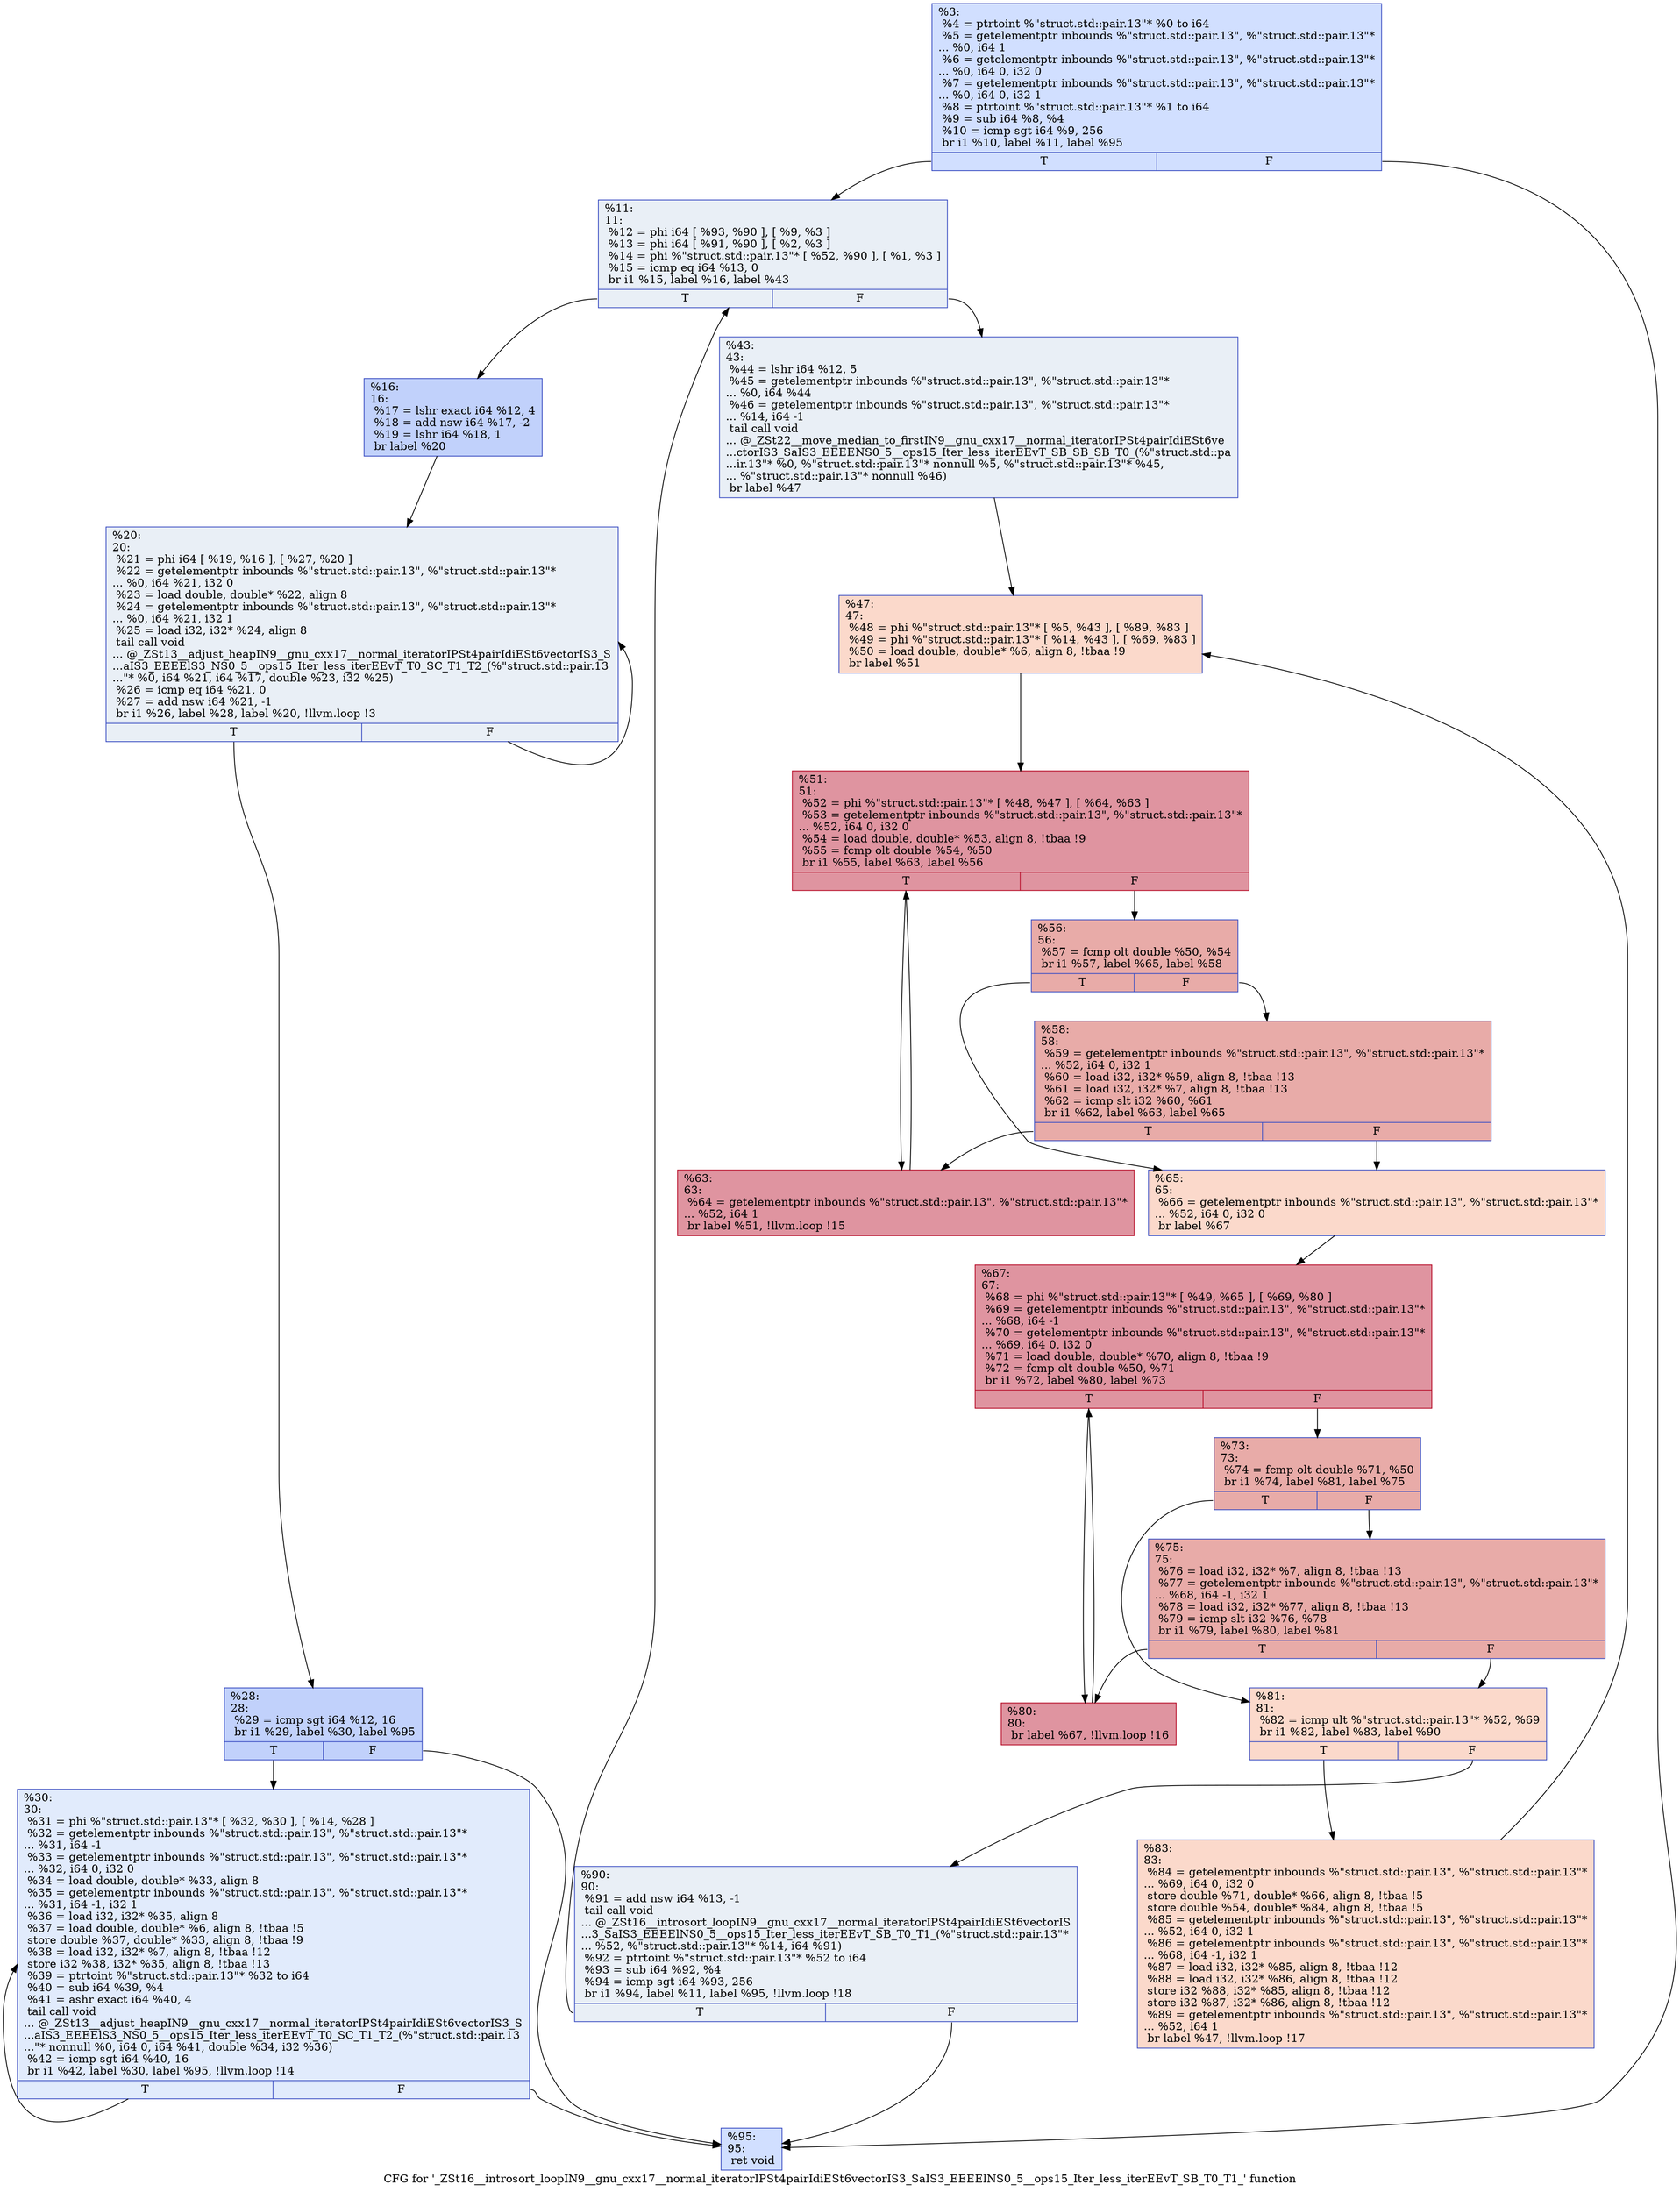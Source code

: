 digraph "CFG for '_ZSt16__introsort_loopIN9__gnu_cxx17__normal_iteratorIPSt4pairIdiESt6vectorIS3_SaIS3_EEEElNS0_5__ops15_Iter_less_iterEEvT_SB_T0_T1_' function" {
	label="CFG for '_ZSt16__introsort_loopIN9__gnu_cxx17__normal_iteratorIPSt4pairIdiESt6vectorIS3_SaIS3_EEEElNS0_5__ops15_Iter_less_iterEEvT_SB_T0_T1_' function";

	Node0x55e2c5d39950 [shape=record,color="#3d50c3ff", style=filled, fillcolor="#96b7ff70",label="{%3:\l  %4 = ptrtoint %\"struct.std::pair.13\"* %0 to i64\l  %5 = getelementptr inbounds %\"struct.std::pair.13\", %\"struct.std::pair.13\"*\l... %0, i64 1\l  %6 = getelementptr inbounds %\"struct.std::pair.13\", %\"struct.std::pair.13\"*\l... %0, i64 0, i32 0\l  %7 = getelementptr inbounds %\"struct.std::pair.13\", %\"struct.std::pair.13\"*\l... %0, i64 0, i32 1\l  %8 = ptrtoint %\"struct.std::pair.13\"* %1 to i64\l  %9 = sub i64 %8, %4\l  %10 = icmp sgt i64 %9, 256\l  br i1 %10, label %11, label %95\l|{<s0>T|<s1>F}}"];
	Node0x55e2c5d39950:s0 -> Node0x55e2c5d39a10;
	Node0x55e2c5d39950:s1 -> Node0x55e2c5d39cf0;
	Node0x55e2c5d39a10 [shape=record,color="#3d50c3ff", style=filled, fillcolor="#cedaeb70",label="{%11:\l11:                                               \l  %12 = phi i64 [ %93, %90 ], [ %9, %3 ]\l  %13 = phi i64 [ %91, %90 ], [ %2, %3 ]\l  %14 = phi %\"struct.std::pair.13\"* [ %52, %90 ], [ %1, %3 ]\l  %15 = icmp eq i64 %13, 0\l  br i1 %15, label %16, label %43\l|{<s0>T|<s1>F}}"];
	Node0x55e2c5d39a10:s0 -> Node0x55e2c5d3a0f0;
	Node0x55e2c5d39a10:s1 -> Node0x55e2c5d3a180;
	Node0x55e2c5d3a0f0 [shape=record,color="#3d50c3ff", style=filled, fillcolor="#7396f570",label="{%16:\l16:                                               \l  %17 = lshr exact i64 %12, 4\l  %18 = add nsw i64 %17, -2\l  %19 = lshr i64 %18, 1\l  br label %20\l}"];
	Node0x55e2c5d3a0f0 -> Node0x55e2c5d3a3e0;
	Node0x55e2c5d3a3e0 [shape=record,color="#3d50c3ff", style=filled, fillcolor="#cedaeb70",label="{%20:\l20:                                               \l  %21 = phi i64 [ %19, %16 ], [ %27, %20 ]\l  %22 = getelementptr inbounds %\"struct.std::pair.13\", %\"struct.std::pair.13\"*\l... %0, i64 %21, i32 0\l  %23 = load double, double* %22, align 8\l  %24 = getelementptr inbounds %\"struct.std::pair.13\", %\"struct.std::pair.13\"*\l... %0, i64 %21, i32 1\l  %25 = load i32, i32* %24, align 8\l  tail call void\l... @_ZSt13__adjust_heapIN9__gnu_cxx17__normal_iteratorIPSt4pairIdiESt6vectorIS3_S\l...aIS3_EEEElS3_NS0_5__ops15_Iter_less_iterEEvT_T0_SC_T1_T2_(%\"struct.std::pair.13\l...\"* %0, i64 %21, i64 %17, double %23, i32 %25)\l  %26 = icmp eq i64 %21, 0\l  %27 = add nsw i64 %21, -1\l  br i1 %26, label %28, label %20, !llvm.loop !3\l|{<s0>T|<s1>F}}"];
	Node0x55e2c5d3a3e0:s0 -> Node0x55e2c5d3ab60;
	Node0x55e2c5d3a3e0:s1 -> Node0x55e2c5d3a3e0;
	Node0x55e2c5d3ab60 [shape=record,color="#3d50c3ff", style=filled, fillcolor="#7396f570",label="{%28:\l28:                                               \l  %29 = icmp sgt i64 %12, 16\l  br i1 %29, label %30, label %95\l|{<s0>T|<s1>F}}"];
	Node0x55e2c5d3ab60:s0 -> Node0x55e2c5d3adf0;
	Node0x55e2c5d3ab60:s1 -> Node0x55e2c5d39cf0;
	Node0x55e2c5d3adf0 [shape=record,color="#3d50c3ff", style=filled, fillcolor="#bbd1f870",label="{%30:\l30:                                               \l  %31 = phi %\"struct.std::pair.13\"* [ %32, %30 ], [ %14, %28 ]\l  %32 = getelementptr inbounds %\"struct.std::pair.13\", %\"struct.std::pair.13\"*\l... %31, i64 -1\l  %33 = getelementptr inbounds %\"struct.std::pair.13\", %\"struct.std::pair.13\"*\l... %32, i64 0, i32 0\l  %34 = load double, double* %33, align 8\l  %35 = getelementptr inbounds %\"struct.std::pair.13\", %\"struct.std::pair.13\"*\l... %31, i64 -1, i32 1\l  %36 = load i32, i32* %35, align 8\l  %37 = load double, double* %6, align 8, !tbaa !5\l  store double %37, double* %33, align 8, !tbaa !9\l  %38 = load i32, i32* %7, align 8, !tbaa !12\l  store i32 %38, i32* %35, align 8, !tbaa !13\l  %39 = ptrtoint %\"struct.std::pair.13\"* %32 to i64\l  %40 = sub i64 %39, %4\l  %41 = ashr exact i64 %40, 4\l  tail call void\l... @_ZSt13__adjust_heapIN9__gnu_cxx17__normal_iteratorIPSt4pairIdiESt6vectorIS3_S\l...aIS3_EEEElS3_NS0_5__ops15_Iter_less_iterEEvT_T0_SC_T1_T2_(%\"struct.std::pair.13\l...\"* nonnull %0, i64 0, i64 %41, double %34, i32 %36)\l  %42 = icmp sgt i64 %40, 16\l  br i1 %42, label %30, label %95, !llvm.loop !14\l|{<s0>T|<s1>F}}"];
	Node0x55e2c5d3adf0:s0 -> Node0x55e2c5d3adf0;
	Node0x55e2c5d3adf0:s1 -> Node0x55e2c5d39cf0;
	Node0x55e2c5d3a180 [shape=record,color="#3d50c3ff", style=filled, fillcolor="#cedaeb70",label="{%43:\l43:                                               \l  %44 = lshr i64 %12, 5\l  %45 = getelementptr inbounds %\"struct.std::pair.13\", %\"struct.std::pair.13\"*\l... %0, i64 %44\l  %46 = getelementptr inbounds %\"struct.std::pair.13\", %\"struct.std::pair.13\"*\l... %14, i64 -1\l  tail call void\l... @_ZSt22__move_median_to_firstIN9__gnu_cxx17__normal_iteratorIPSt4pairIdiESt6ve\l...ctorIS3_SaIS3_EEEENS0_5__ops15_Iter_less_iterEEvT_SB_SB_SB_T0_(%\"struct.std::pa\l...ir.13\"* %0, %\"struct.std::pair.13\"* nonnull %5, %\"struct.std::pair.13\"* %45,\l... %\"struct.std::pair.13\"* nonnull %46)\l  br label %47\l}"];
	Node0x55e2c5d3a180 -> Node0x55e2c5d3bf30;
	Node0x55e2c5d3bf30 [shape=record,color="#3d50c3ff", style=filled, fillcolor="#f7a88970",label="{%47:\l47:                                               \l  %48 = phi %\"struct.std::pair.13\"* [ %5, %43 ], [ %89, %83 ]\l  %49 = phi %\"struct.std::pair.13\"* [ %14, %43 ], [ %69, %83 ]\l  %50 = load double, double* %6, align 8, !tbaa !9\l  br label %51\l}"];
	Node0x55e2c5d3bf30 -> Node0x55e2c5d3c2f0;
	Node0x55e2c5d3c2f0 [shape=record,color="#b70d28ff", style=filled, fillcolor="#b70d2870",label="{%51:\l51:                                               \l  %52 = phi %\"struct.std::pair.13\"* [ %48, %47 ], [ %64, %63 ]\l  %53 = getelementptr inbounds %\"struct.std::pair.13\", %\"struct.std::pair.13\"*\l... %52, i64 0, i32 0\l  %54 = load double, double* %53, align 8, !tbaa !9\l  %55 = fcmp olt double %54, %50\l  br i1 %55, label %63, label %56\l|{<s0>T|<s1>F}}"];
	Node0x55e2c5d3c2f0:s0 -> Node0x55e2c5d3c420;
	Node0x55e2c5d3c2f0:s1 -> Node0x55e2c5d3c720;
	Node0x55e2c5d3c720 [shape=record,color="#3d50c3ff", style=filled, fillcolor="#cc403a70",label="{%56:\l56:                                               \l  %57 = fcmp olt double %50, %54\l  br i1 %57, label %65, label %58\l|{<s0>T|<s1>F}}"];
	Node0x55e2c5d3c720:s0 -> Node0x55e2c5d3c8b0;
	Node0x55e2c5d3c720:s1 -> Node0x55e2c5d3c900;
	Node0x55e2c5d3c900 [shape=record,color="#3d50c3ff", style=filled, fillcolor="#cc403a70",label="{%58:\l58:                                               \l  %59 = getelementptr inbounds %\"struct.std::pair.13\", %\"struct.std::pair.13\"*\l... %52, i64 0, i32 1\l  %60 = load i32, i32* %59, align 8, !tbaa !13\l  %61 = load i32, i32* %7, align 8, !tbaa !13\l  %62 = icmp slt i32 %60, %61\l  br i1 %62, label %63, label %65\l|{<s0>T|<s1>F}}"];
	Node0x55e2c5d3c900:s0 -> Node0x55e2c5d3c420;
	Node0x55e2c5d3c900:s1 -> Node0x55e2c5d3c8b0;
	Node0x55e2c5d3c420 [shape=record,color="#b70d28ff", style=filled, fillcolor="#b70d2870",label="{%63:\l63:                                               \l  %64 = getelementptr inbounds %\"struct.std::pair.13\", %\"struct.std::pair.13\"*\l... %52, i64 1\l  br label %51, !llvm.loop !15\l}"];
	Node0x55e2c5d3c420 -> Node0x55e2c5d3c2f0;
	Node0x55e2c5d3c8b0 [shape=record,color="#3d50c3ff", style=filled, fillcolor="#f7a88970",label="{%65:\l65:                                               \l  %66 = getelementptr inbounds %\"struct.std::pair.13\", %\"struct.std::pair.13\"*\l... %52, i64 0, i32 0\l  br label %67\l}"];
	Node0x55e2c5d3c8b0 -> Node0x55e2c5d3ced0;
	Node0x55e2c5d3ced0 [shape=record,color="#b70d28ff", style=filled, fillcolor="#b70d2870",label="{%67:\l67:                                               \l  %68 = phi %\"struct.std::pair.13\"* [ %49, %65 ], [ %69, %80 ]\l  %69 = getelementptr inbounds %\"struct.std::pair.13\", %\"struct.std::pair.13\"*\l... %68, i64 -1\l  %70 = getelementptr inbounds %\"struct.std::pair.13\", %\"struct.std::pair.13\"*\l... %69, i64 0, i32 0\l  %71 = load double, double* %70, align 8, !tbaa !9\l  %72 = fcmp olt double %50, %71\l  br i1 %72, label %80, label %73\l|{<s0>T|<s1>F}}"];
	Node0x55e2c5d3ced0:s0 -> Node0x55e2c5d3cf90;
	Node0x55e2c5d3ced0:s1 -> Node0x55e2c5d3d2f0;
	Node0x55e2c5d3d2f0 [shape=record,color="#3d50c3ff", style=filled, fillcolor="#cc403a70",label="{%73:\l73:                                               \l  %74 = fcmp olt double %71, %50\l  br i1 %74, label %81, label %75\l|{<s0>T|<s1>F}}"];
	Node0x55e2c5d3d2f0:s0 -> Node0x55e2c5d3d480;
	Node0x55e2c5d3d2f0:s1 -> Node0x55e2c5d3d4d0;
	Node0x55e2c5d3d4d0 [shape=record,color="#3d50c3ff", style=filled, fillcolor="#cc403a70",label="{%75:\l75:                                               \l  %76 = load i32, i32* %7, align 8, !tbaa !13\l  %77 = getelementptr inbounds %\"struct.std::pair.13\", %\"struct.std::pair.13\"*\l... %68, i64 -1, i32 1\l  %78 = load i32, i32* %77, align 8, !tbaa !13\l  %79 = icmp slt i32 %76, %78\l  br i1 %79, label %80, label %81\l|{<s0>T|<s1>F}}"];
	Node0x55e2c5d3d4d0:s0 -> Node0x55e2c5d3cf90;
	Node0x55e2c5d3d4d0:s1 -> Node0x55e2c5d3d480;
	Node0x55e2c5d3cf90 [shape=record,color="#b70d28ff", style=filled, fillcolor="#b70d2870",label="{%80:\l80:                                               \l  br label %67, !llvm.loop !16\l}"];
	Node0x55e2c5d3cf90 -> Node0x55e2c5d3ced0;
	Node0x55e2c5d3d480 [shape=record,color="#3d50c3ff", style=filled, fillcolor="#f7a88970",label="{%81:\l81:                                               \l  %82 = icmp ult %\"struct.std::pair.13\"* %52, %69\l  br i1 %82, label %83, label %90\l|{<s0>T|<s1>F}}"];
	Node0x55e2c5d3d480:s0 -> Node0x55e2c5d3c020;
	Node0x55e2c5d3d480:s1 -> Node0x55e2c5d39e30;
	Node0x55e2c5d3c020 [shape=record,color="#3d50c3ff", style=filled, fillcolor="#f7a88970",label="{%83:\l83:                                               \l  %84 = getelementptr inbounds %\"struct.std::pair.13\", %\"struct.std::pair.13\"*\l... %69, i64 0, i32 0\l  store double %71, double* %66, align 8, !tbaa !5\l  store double %54, double* %84, align 8, !tbaa !5\l  %85 = getelementptr inbounds %\"struct.std::pair.13\", %\"struct.std::pair.13\"*\l... %52, i64 0, i32 1\l  %86 = getelementptr inbounds %\"struct.std::pair.13\", %\"struct.std::pair.13\"*\l... %68, i64 -1, i32 1\l  %87 = load i32, i32* %85, align 8, !tbaa !12\l  %88 = load i32, i32* %86, align 8, !tbaa !12\l  store i32 %88, i32* %85, align 8, !tbaa !12\l  store i32 %87, i32* %86, align 8, !tbaa !12\l  %89 = getelementptr inbounds %\"struct.std::pair.13\", %\"struct.std::pair.13\"*\l... %52, i64 1\l  br label %47, !llvm.loop !17\l}"];
	Node0x55e2c5d3c020 -> Node0x55e2c5d3bf30;
	Node0x55e2c5d39e30 [shape=record,color="#3d50c3ff", style=filled, fillcolor="#cedaeb70",label="{%90:\l90:                                               \l  %91 = add nsw i64 %13, -1\l  tail call void\l... @_ZSt16__introsort_loopIN9__gnu_cxx17__normal_iteratorIPSt4pairIdiESt6vectorIS\l...3_SaIS3_EEEElNS0_5__ops15_Iter_less_iterEEvT_SB_T0_T1_(%\"struct.std::pair.13\"*\l... %52, %\"struct.std::pair.13\"* %14, i64 %91)\l  %92 = ptrtoint %\"struct.std::pair.13\"* %52 to i64\l  %93 = sub i64 %92, %4\l  %94 = icmp sgt i64 %93, 256\l  br i1 %94, label %11, label %95, !llvm.loop !18\l|{<s0>T|<s1>F}}"];
	Node0x55e2c5d39e30:s0 -> Node0x55e2c5d39a10;
	Node0x55e2c5d39e30:s1 -> Node0x55e2c5d39cf0;
	Node0x55e2c5d39cf0 [shape=record,color="#3d50c3ff", style=filled, fillcolor="#96b7ff70",label="{%95:\l95:                                               \l  ret void\l}"];
}
